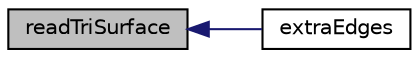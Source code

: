 digraph "readTriSurface"
{
  bgcolor="transparent";
  edge [fontname="Helvetica",fontsize="10",labelfontname="Helvetica",labelfontsize="10"];
  node [fontname="Helvetica",fontsize="10",shape=record];
  rankdir="LR";
  Node1 [label="readTriSurface",height=0.2,width=0.4,color="black", fillcolor="grey75", style="filled", fontcolor="black"];
  Node1 -> Node2 [dir="back",color="midnightblue",fontsize="10",style="solid",fontname="Helvetica"];
  Node2 [label="extraEdges",height=0.2,width=0.4,color="black",URL="$a00150.html#a3d3df28c0f1e09faa28552234f4fdec2",tooltip="Indices into edges of additional edges. "];
}
